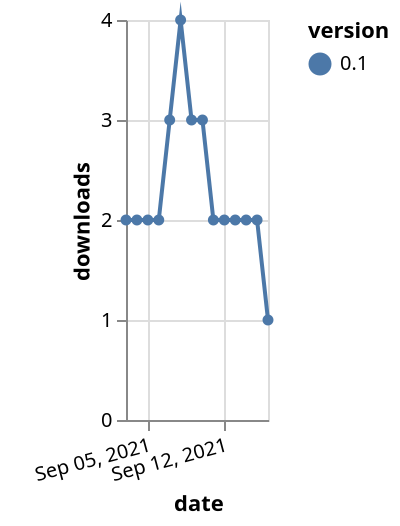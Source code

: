 {"$schema": "https://vega.github.io/schema/vega-lite/v5.json", "description": "A simple bar chart with embedded data.", "data": {"values": [{"date": "2021-09-03", "total": 2793, "delta": 2, "version": "0.1"}, {"date": "2021-09-04", "total": 2795, "delta": 2, "version": "0.1"}, {"date": "2021-09-05", "total": 2797, "delta": 2, "version": "0.1"}, {"date": "2021-09-06", "total": 2799, "delta": 2, "version": "0.1"}, {"date": "2021-09-07", "total": 2802, "delta": 3, "version": "0.1"}, {"date": "2021-09-08", "total": 2806, "delta": 4, "version": "0.1"}, {"date": "2021-09-09", "total": 2809, "delta": 3, "version": "0.1"}, {"date": "2021-09-10", "total": 2812, "delta": 3, "version": "0.1"}, {"date": "2021-09-11", "total": 2814, "delta": 2, "version": "0.1"}, {"date": "2021-09-12", "total": 2816, "delta": 2, "version": "0.1"}, {"date": "2021-09-13", "total": 2818, "delta": 2, "version": "0.1"}, {"date": "2021-09-14", "total": 2820, "delta": 2, "version": "0.1"}, {"date": "2021-09-15", "total": 2822, "delta": 2, "version": "0.1"}, {"date": "2021-09-16", "total": 2823, "delta": 1, "version": "0.1"}]}, "width": "container", "mark": {"type": "line", "point": {"filled": true}}, "encoding": {"x": {"field": "date", "type": "temporal", "timeUnit": "yearmonthdate", "title": "date", "axis": {"labelAngle": -15}}, "y": {"field": "delta", "type": "quantitative", "title": "downloads"}, "color": {"field": "version", "type": "nominal"}, "tooltip": {"field": "delta"}}}